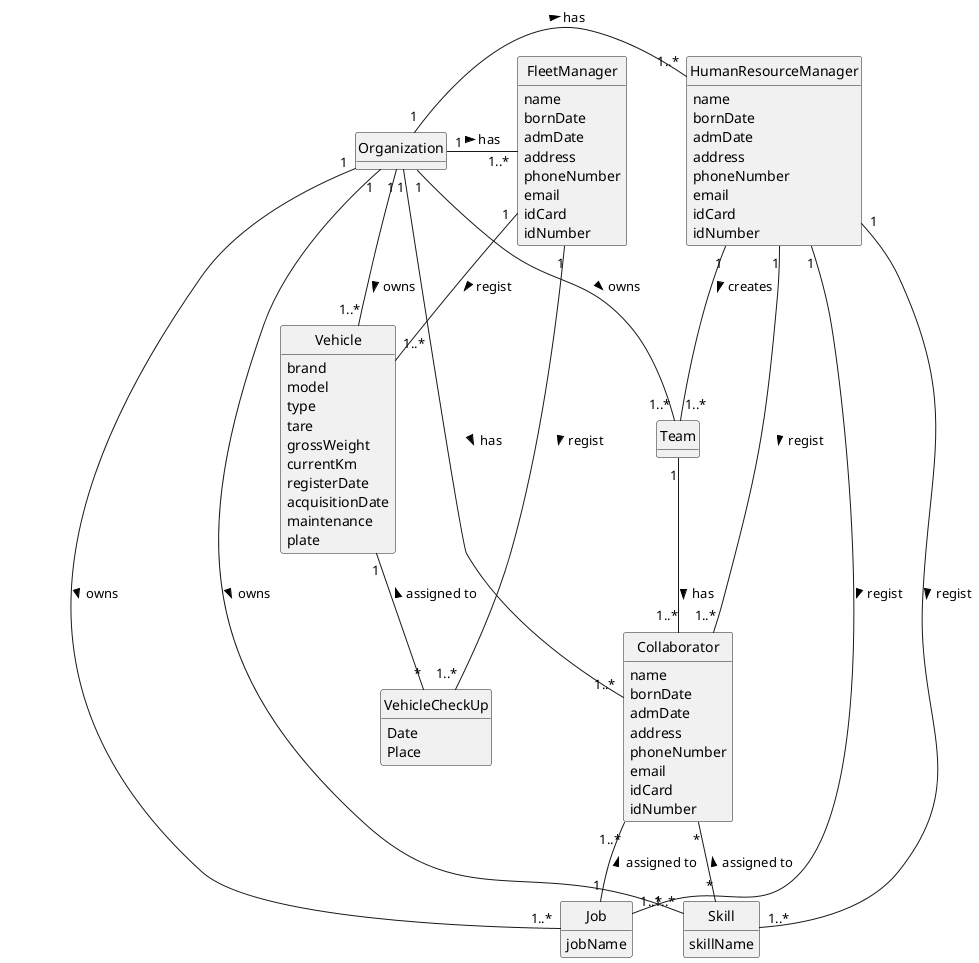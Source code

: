 @startuml
skinparam monochrome true
skinparam packageStyle rectangle
skinparam shadowing false
skinparam classAttributeIconSize 0
hide circle
hide methods


class Organization {
}

class HumanResourceManager {
    name
    bornDate
    admDate
    address
    phoneNumber
    email
    idCard
    idNumber
}

class Collaborator {
    name
    bornDate
    admDate
    address
    phoneNumber
    email
    idCard
    idNumber
}

class FleetManager {
    name
    bornDate
    admDate
    address
    phoneNumber
    email
    idCard
    idNumber
}

class Skill {
    skillName
}

class Job {
    jobName
}

class Team {
}

class Vehicle {
    brand
    model
    type
    tare
    grossWeight
    currentKm
    registerDate
    acquisitionDate
    maintenance
    plate
}

class VehicleCheckUp {
    Date
    Place
}

Organization "1" - "1..*" HumanResourceManager: has >
Organization "1" - "1..*" Collaborator: has >
Organization "1" - "1..*" FleetManager: has >
Organization "1" - "1..*" Skill: owns >
Organization "1" - "1..*" Job: owns >
Organization "1" - "1..*" Team: owns >
Organization "1" - "1..*" Vehicle: owns >
HumanResourceManager "1" -- "1..*" Skill : regist >
HumanResourceManager "1" -- "1..*" Job : regist >
HumanResourceManager "1" -- "1..*" Collaborator : regist >
HumanResourceManager "1" -- "1..*" Team : creates >
Collaborator "1..*" -- "1" Job : assigned to <
Collaborator "*" -- "*" Skill : assigned to <
Team "1" -- "1..*" Collaborator : has >
FleetManager "1" -- "1..*" Vehicle : regist >
FleetManager "1" -- "1..*" VehicleCheckUp : regist >
Vehicle "1" -- "*" VehicleCheckUp : assigned to <

@enduml